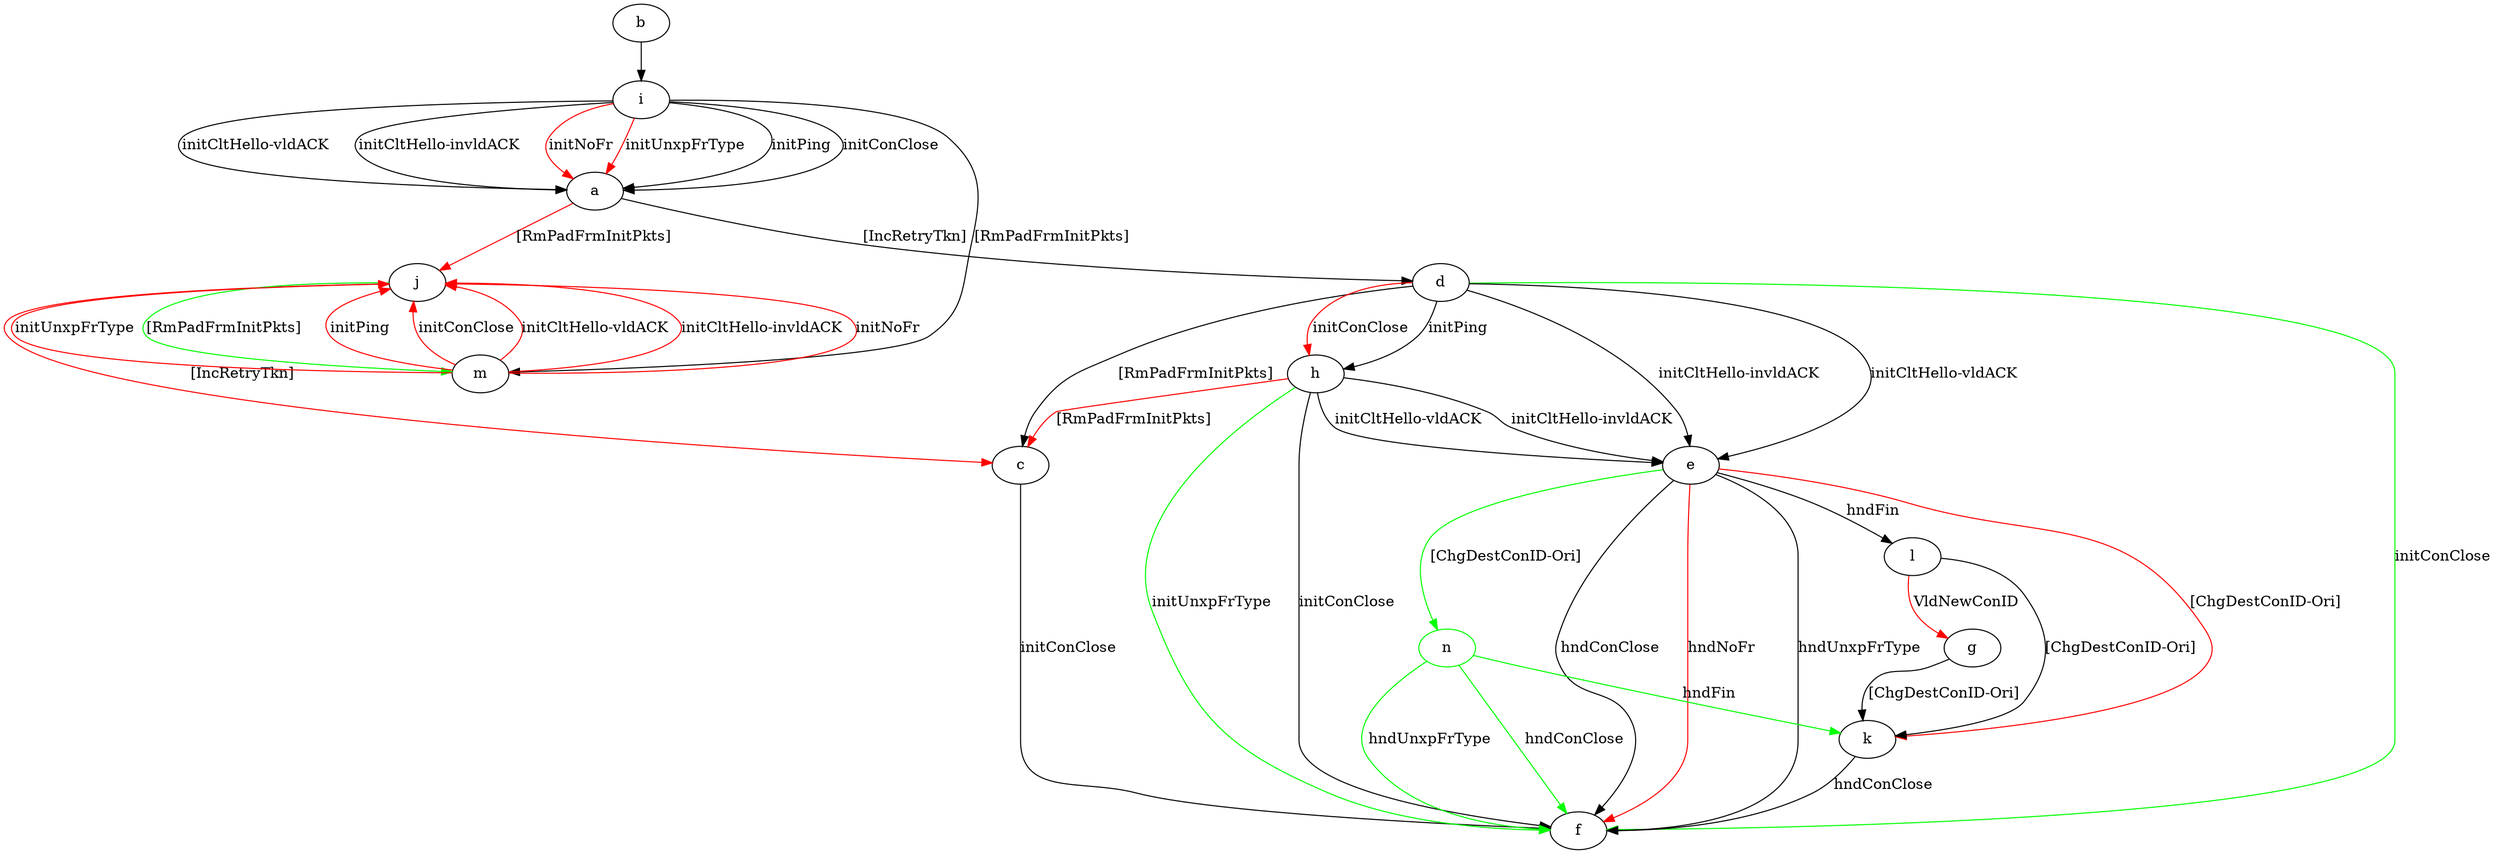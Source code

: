 digraph "" {
	a -> d	[key=0,
		label="[IncRetryTkn] "];
	a -> j	[key=0,
		color=red,
		label="[RmPadFrmInitPkts] "];
	b -> i	[key=0];
	c -> f	[key=0,
		label="initConClose "];
	d -> c	[key=0,
		label="[RmPadFrmInitPkts] "];
	d -> e	[key=0,
		label="initCltHello-vldACK "];
	d -> e	[key=1,
		label="initCltHello-invldACK "];
	d -> f	[key=0,
		color=green,
		label="initConClose "];
	d -> h	[key=0,
		label="initPing "];
	d -> h	[key=1,
		color=red,
		label="initConClose "];
	e -> f	[key=0,
		label="hndUnxpFrType "];
	e -> f	[key=1,
		label="hndConClose "];
	e -> f	[key=2,
		color=red,
		label="hndNoFr "];
	e -> k	[key=0,
		color=red,
		label="[ChgDestConID-Ori] "];
	e -> l	[key=0,
		label="hndFin "];
	n	[color=green];
	e -> n	[key=0,
		color=green,
		label="[ChgDestConID-Ori] "];
	g -> k	[key=0,
		label="[ChgDestConID-Ori] "];
	h -> c	[key=0,
		color=red,
		label="[RmPadFrmInitPkts] "];
	h -> e	[key=0,
		label="initCltHello-vldACK "];
	h -> e	[key=1,
		label="initCltHello-invldACK "];
	h -> f	[key=0,
		label="initConClose "];
	h -> f	[key=1,
		color=green,
		label="initUnxpFrType "];
	i -> a	[key=0,
		label="initPing "];
	i -> a	[key=1,
		label="initConClose "];
	i -> a	[key=2,
		label="initCltHello-vldACK "];
	i -> a	[key=3,
		label="initCltHello-invldACK "];
	i -> a	[key=4,
		color=red,
		label="initNoFr "];
	i -> a	[key=5,
		color=red,
		label="initUnxpFrType "];
	i -> m	[key=0,
		label="[RmPadFrmInitPkts] "];
	j -> c	[key=0,
		color=red,
		label="[IncRetryTkn] "];
	j -> m	[key=0,
		color=green,
		label="[RmPadFrmInitPkts] "];
	k -> f	[key=0,
		label="hndConClose "];
	l -> g	[key=0,
		color=red,
		label="VldNewConID "];
	l -> k	[key=0,
		label="[ChgDestConID-Ori] "];
	m -> j	[key=0,
		color=red,
		label="initPing "];
	m -> j	[key=1,
		color=red,
		label="initConClose "];
	m -> j	[key=2,
		color=red,
		label="initCltHello-vldACK "];
	m -> j	[key=3,
		color=red,
		label="initCltHello-invldACK "];
	m -> j	[key=4,
		color=red,
		label="initNoFr "];
	m -> j	[key=5,
		color=red,
		label="initUnxpFrType "];
	n -> f	[key=0,
		color=green,
		label="hndConClose "];
	n -> f	[key=1,
		color=green,
		label="hndUnxpFrType "];
	n -> k	[key=0,
		color=green,
		label="hndFin "];
}

